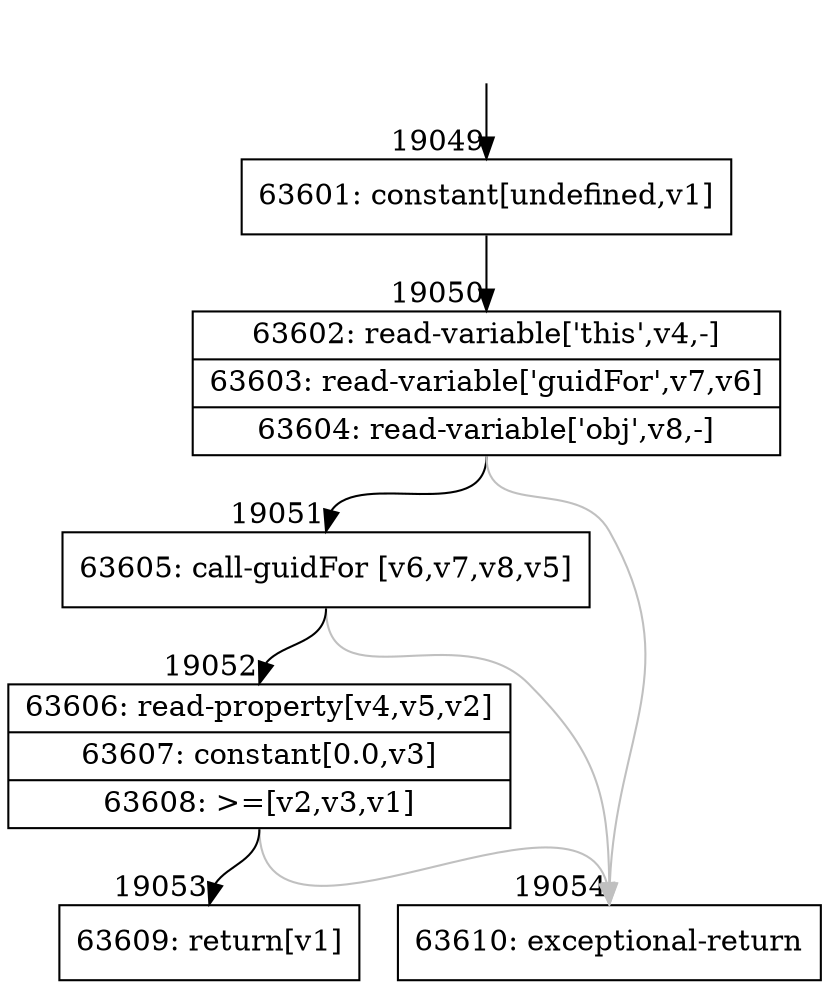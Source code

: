 digraph {
rankdir="TD"
BB_entry1638[shape=none,label=""];
BB_entry1638 -> BB19049 [tailport=s, headport=n, headlabel="    19049"]
BB19049 [shape=record label="{63601: constant[undefined,v1]}" ] 
BB19049 -> BB19050 [tailport=s, headport=n, headlabel="      19050"]
BB19050 [shape=record label="{63602: read-variable['this',v4,-]|63603: read-variable['guidFor',v7,v6]|63604: read-variable['obj',v8,-]}" ] 
BB19050 -> BB19051 [tailport=s, headport=n, headlabel="      19051"]
BB19050 -> BB19054 [tailport=s, headport=n, color=gray, headlabel="      19054"]
BB19051 [shape=record label="{63605: call-guidFor [v6,v7,v8,v5]}" ] 
BB19051 -> BB19052 [tailport=s, headport=n, headlabel="      19052"]
BB19051 -> BB19054 [tailport=s, headport=n, color=gray]
BB19052 [shape=record label="{63606: read-property[v4,v5,v2]|63607: constant[0.0,v3]|63608: \>=[v2,v3,v1]}" ] 
BB19052 -> BB19053 [tailport=s, headport=n, headlabel="      19053"]
BB19052 -> BB19054 [tailport=s, headport=n, color=gray]
BB19053 [shape=record label="{63609: return[v1]}" ] 
BB19054 [shape=record label="{63610: exceptional-return}" ] 
//#$~ 35796
}
